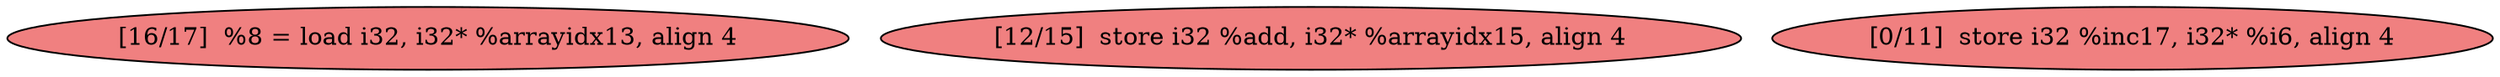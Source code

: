 
digraph G {


node132 [fillcolor=lightcoral,label="[16/17]  %8 = load i32, i32* %arrayidx13, align 4",shape=ellipse,style=filled ]
node130 [fillcolor=lightcoral,label="[12/15]  store i32 %add, i32* %arrayidx15, align 4",shape=ellipse,style=filled ]
node131 [fillcolor=lightcoral,label="[0/11]  store i32 %inc17, i32* %i6, align 4",shape=ellipse,style=filled ]



}
